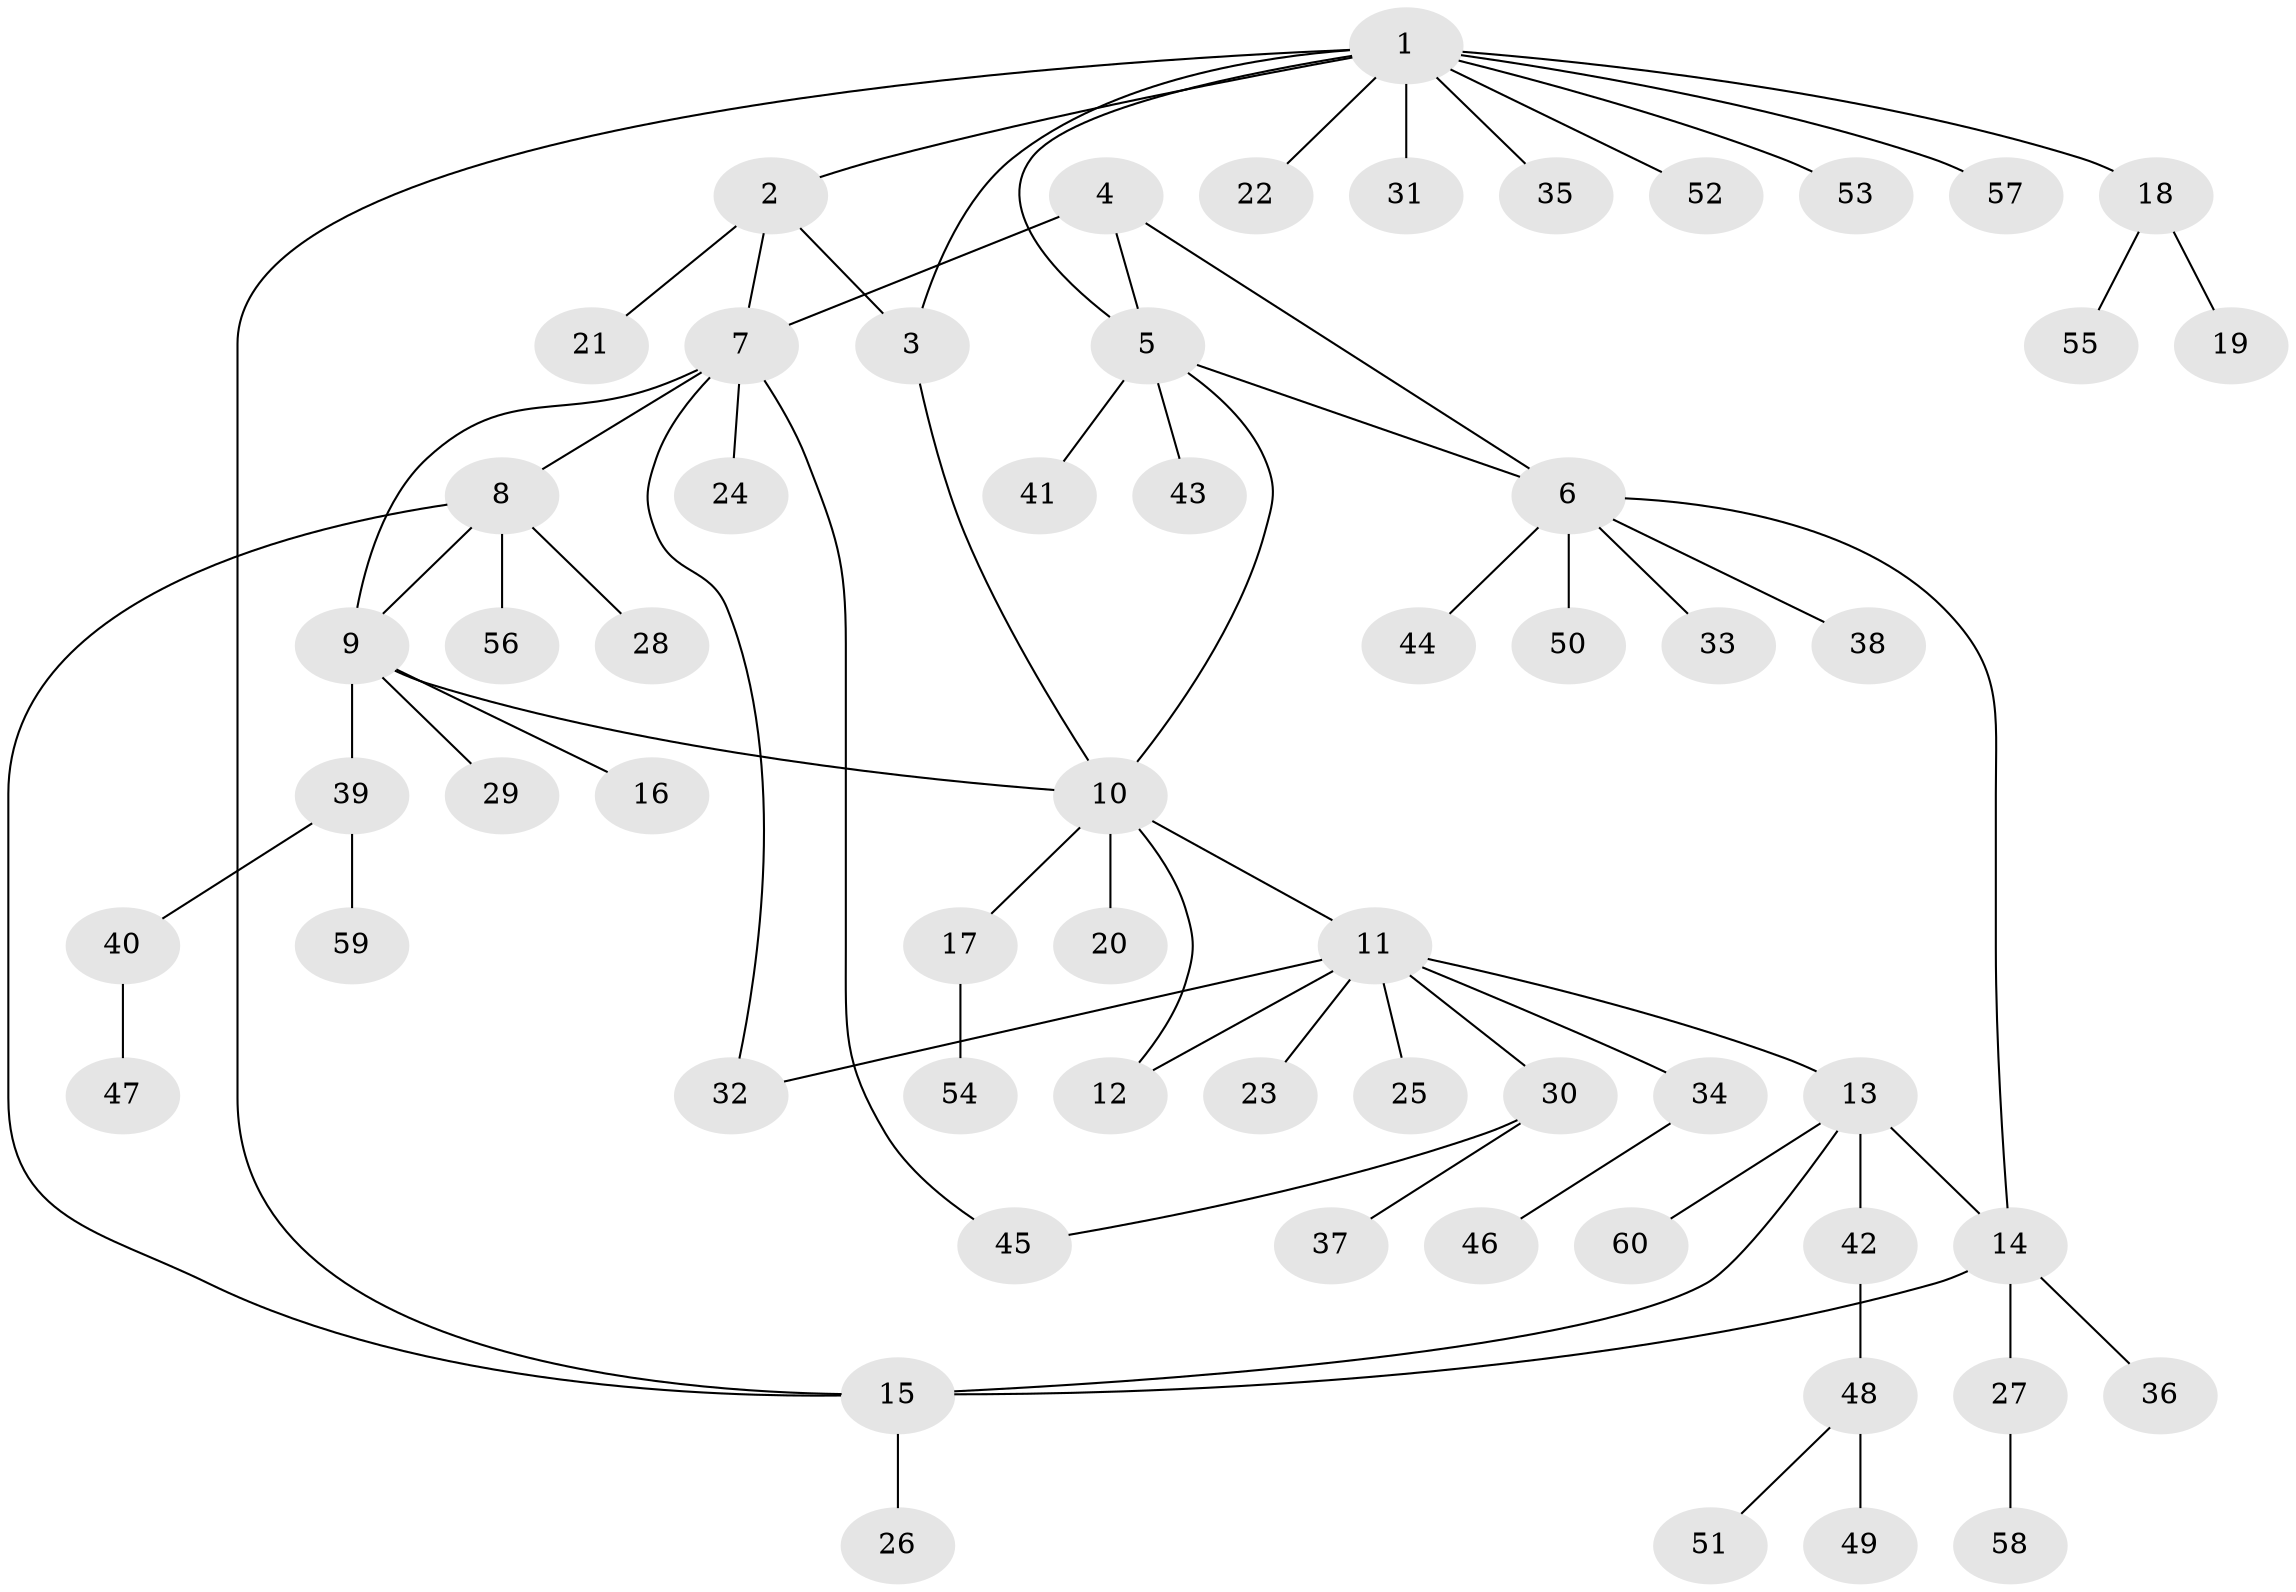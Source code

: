 // Generated by graph-tools (version 1.1) at 2025/11/02/27/25 16:11:31]
// undirected, 60 vertices, 72 edges
graph export_dot {
graph [start="1"]
  node [color=gray90,style=filled];
  1;
  2;
  3;
  4;
  5;
  6;
  7;
  8;
  9;
  10;
  11;
  12;
  13;
  14;
  15;
  16;
  17;
  18;
  19;
  20;
  21;
  22;
  23;
  24;
  25;
  26;
  27;
  28;
  29;
  30;
  31;
  32;
  33;
  34;
  35;
  36;
  37;
  38;
  39;
  40;
  41;
  42;
  43;
  44;
  45;
  46;
  47;
  48;
  49;
  50;
  51;
  52;
  53;
  54;
  55;
  56;
  57;
  58;
  59;
  60;
  1 -- 2;
  1 -- 3;
  1 -- 5;
  1 -- 15;
  1 -- 18;
  1 -- 22;
  1 -- 31;
  1 -- 35;
  1 -- 52;
  1 -- 53;
  1 -- 57;
  2 -- 3;
  2 -- 7;
  2 -- 21;
  3 -- 10;
  4 -- 5;
  4 -- 6;
  4 -- 7;
  5 -- 6;
  5 -- 10;
  5 -- 41;
  5 -- 43;
  6 -- 14;
  6 -- 33;
  6 -- 38;
  6 -- 44;
  6 -- 50;
  7 -- 8;
  7 -- 9;
  7 -- 24;
  7 -- 32;
  7 -- 45;
  8 -- 9;
  8 -- 15;
  8 -- 28;
  8 -- 56;
  9 -- 10;
  9 -- 16;
  9 -- 29;
  9 -- 39;
  10 -- 11;
  10 -- 12;
  10 -- 17;
  10 -- 20;
  11 -- 12;
  11 -- 13;
  11 -- 23;
  11 -- 25;
  11 -- 30;
  11 -- 32;
  11 -- 34;
  13 -- 14;
  13 -- 15;
  13 -- 42;
  13 -- 60;
  14 -- 15;
  14 -- 27;
  14 -- 36;
  15 -- 26;
  17 -- 54;
  18 -- 19;
  18 -- 55;
  27 -- 58;
  30 -- 37;
  30 -- 45;
  34 -- 46;
  39 -- 40;
  39 -- 59;
  40 -- 47;
  42 -- 48;
  48 -- 49;
  48 -- 51;
}
